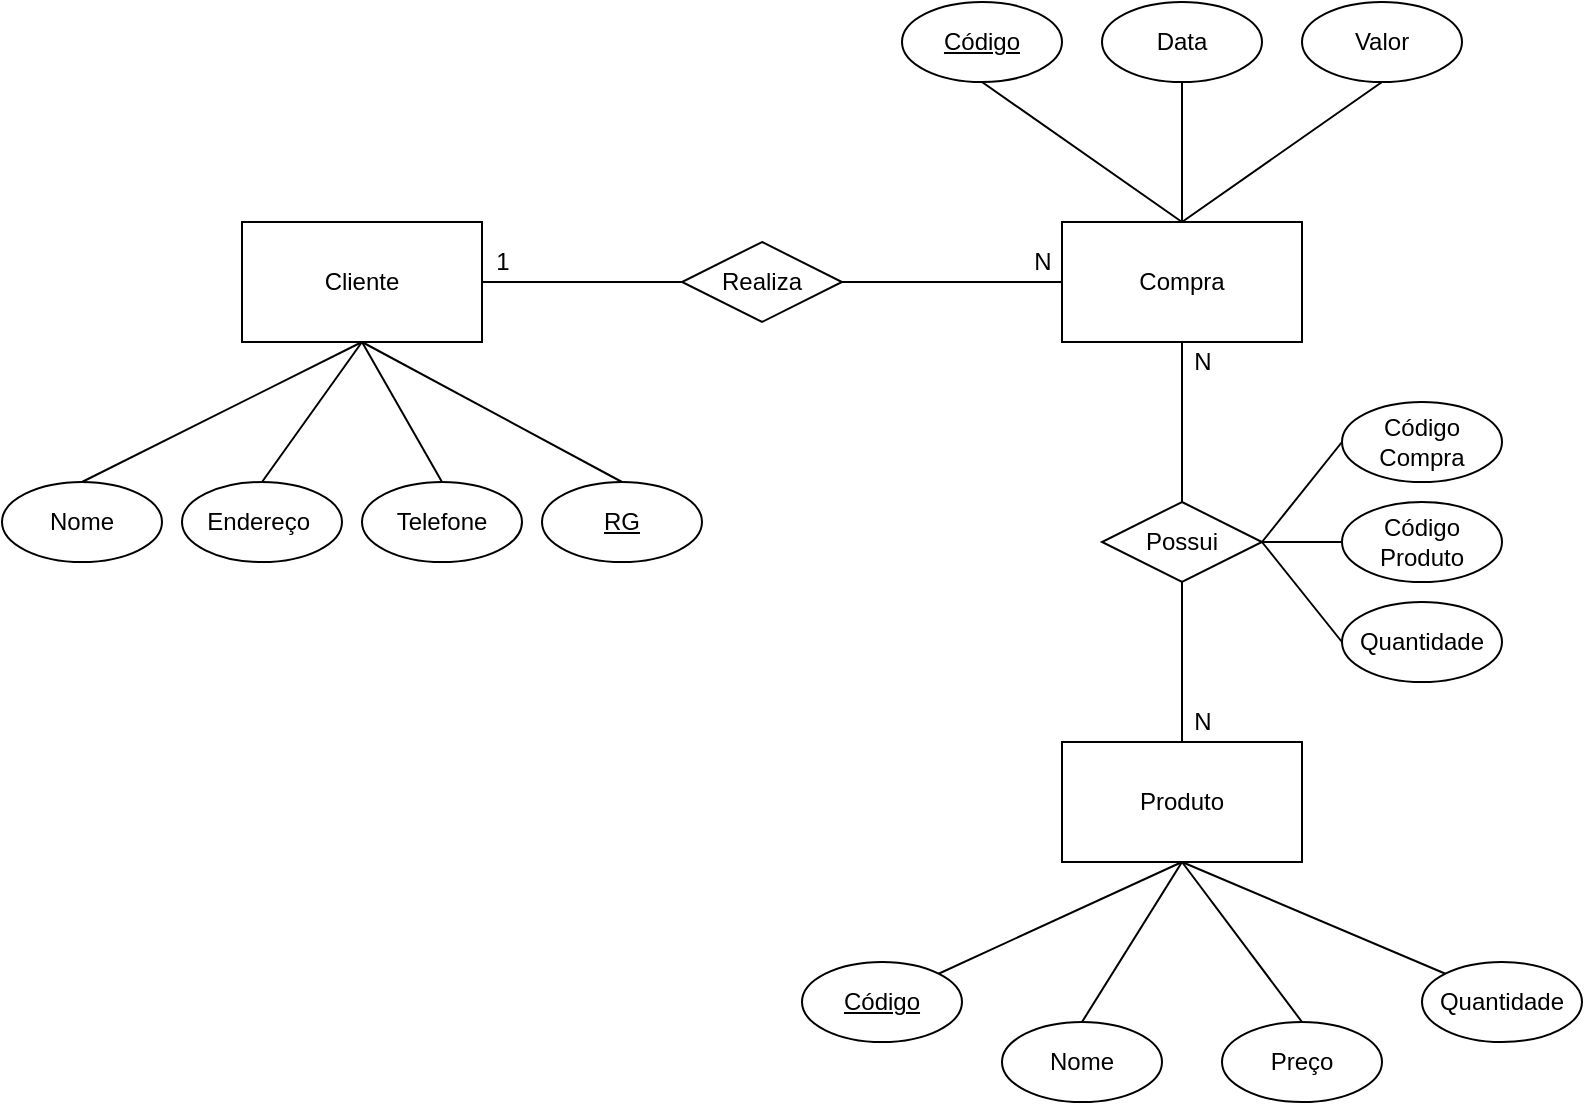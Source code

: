 <mxfile version="17.4.0" type="device"><diagram id="Yflc_sZjnRLXCXlKmzpg" name="Page-1"><mxGraphModel dx="1298" dy="866" grid="1" gridSize="10" guides="1" tooltips="1" connect="1" arrows="1" fold="1" page="1" pageScale="1" pageWidth="827" pageHeight="1169" math="0" shadow="0"><root><mxCell id="0"/><mxCell id="1" parent="0"/><mxCell id="H2qu1X6QrCYAzrEavQpK-1" value="Cliente" style="rounded=0;whiteSpace=wrap;html=1;" vertex="1" parent="1"><mxGeometry x="150" y="240" width="120" height="60" as="geometry"/></mxCell><mxCell id="H2qu1X6QrCYAzrEavQpK-2" value="Compra" style="rounded=0;whiteSpace=wrap;html=1;" vertex="1" parent="1"><mxGeometry x="560" y="240" width="120" height="60" as="geometry"/></mxCell><mxCell id="H2qu1X6QrCYAzrEavQpK-3" value="Produto" style="rounded=0;whiteSpace=wrap;html=1;" vertex="1" parent="1"><mxGeometry x="560" y="500" width="120" height="60" as="geometry"/></mxCell><mxCell id="H2qu1X6QrCYAzrEavQpK-4" value="Realiza" style="rhombus;whiteSpace=wrap;html=1;" vertex="1" parent="1"><mxGeometry x="370" y="250" width="80" height="40" as="geometry"/></mxCell><mxCell id="H2qu1X6QrCYAzrEavQpK-6" value="" style="endArrow=none;html=1;rounded=0;exitX=1;exitY=0.5;exitDx=0;exitDy=0;entryX=0;entryY=0.5;entryDx=0;entryDy=0;" edge="1" parent="1" source="H2qu1X6QrCYAzrEavQpK-4" target="H2qu1X6QrCYAzrEavQpK-2"><mxGeometry width="50" height="50" relative="1" as="geometry"><mxPoint x="390" y="470" as="sourcePoint"/><mxPoint x="440" y="420" as="targetPoint"/></mxGeometry></mxCell><mxCell id="H2qu1X6QrCYAzrEavQpK-7" value="" style="endArrow=none;html=1;rounded=0;exitX=1;exitY=0.5;exitDx=0;exitDy=0;" edge="1" parent="1" source="H2qu1X6QrCYAzrEavQpK-1" target="H2qu1X6QrCYAzrEavQpK-4"><mxGeometry width="50" height="50" relative="1" as="geometry"><mxPoint x="390" y="470" as="sourcePoint"/><mxPoint x="440" y="420" as="targetPoint"/></mxGeometry></mxCell><mxCell id="H2qu1X6QrCYAzrEavQpK-8" value="Possui" style="rhombus;whiteSpace=wrap;html=1;" vertex="1" parent="1"><mxGeometry x="580" y="380" width="80" height="40" as="geometry"/></mxCell><mxCell id="H2qu1X6QrCYAzrEavQpK-9" value="" style="endArrow=none;html=1;rounded=0;entryX=0.5;entryY=1;entryDx=0;entryDy=0;exitX=0.5;exitY=0;exitDx=0;exitDy=0;" edge="1" parent="1" source="H2qu1X6QrCYAzrEavQpK-8" target="H2qu1X6QrCYAzrEavQpK-2"><mxGeometry width="50" height="50" relative="1" as="geometry"><mxPoint x="390" y="470" as="sourcePoint"/><mxPoint x="440" y="420" as="targetPoint"/></mxGeometry></mxCell><mxCell id="H2qu1X6QrCYAzrEavQpK-10" value="" style="endArrow=none;html=1;rounded=0;entryX=0.5;entryY=1;entryDx=0;entryDy=0;exitX=0.5;exitY=0;exitDx=0;exitDy=0;" edge="1" parent="1" source="H2qu1X6QrCYAzrEavQpK-3" target="H2qu1X6QrCYAzrEavQpK-8"><mxGeometry width="50" height="50" relative="1" as="geometry"><mxPoint x="620" y="490" as="sourcePoint"/><mxPoint x="440" y="420" as="targetPoint"/></mxGeometry></mxCell><mxCell id="H2qu1X6QrCYAzrEavQpK-12" value="1" style="text;html=1;align=center;verticalAlign=middle;resizable=0;points=[];autosize=1;strokeColor=none;fillColor=none;" vertex="1" parent="1"><mxGeometry x="270" y="250" width="20" height="20" as="geometry"/></mxCell><mxCell id="H2qu1X6QrCYAzrEavQpK-13" value="N" style="text;html=1;align=center;verticalAlign=middle;resizable=0;points=[];autosize=1;strokeColor=none;fillColor=none;" vertex="1" parent="1"><mxGeometry x="540" y="250" width="20" height="20" as="geometry"/></mxCell><mxCell id="H2qu1X6QrCYAzrEavQpK-14" value="N" style="text;html=1;align=center;verticalAlign=middle;resizable=0;points=[];autosize=1;strokeColor=none;fillColor=none;" vertex="1" parent="1"><mxGeometry x="620" y="300" width="20" height="20" as="geometry"/></mxCell><mxCell id="H2qu1X6QrCYAzrEavQpK-15" value="N" style="text;html=1;align=center;verticalAlign=middle;resizable=0;points=[];autosize=1;strokeColor=none;fillColor=none;" vertex="1" parent="1"><mxGeometry x="620" y="480" width="20" height="20" as="geometry"/></mxCell><mxCell id="H2qu1X6QrCYAzrEavQpK-16" value="Nome" style="ellipse;whiteSpace=wrap;html=1;" vertex="1" parent="1"><mxGeometry x="30" y="370" width="80" height="40" as="geometry"/></mxCell><mxCell id="H2qu1X6QrCYAzrEavQpK-17" value="Endereço&amp;nbsp;" style="ellipse;whiteSpace=wrap;html=1;" vertex="1" parent="1"><mxGeometry x="120" y="370" width="80" height="40" as="geometry"/></mxCell><mxCell id="H2qu1X6QrCYAzrEavQpK-18" value="Telefone" style="ellipse;whiteSpace=wrap;html=1;" vertex="1" parent="1"><mxGeometry x="210" y="370" width="80" height="40" as="geometry"/></mxCell><mxCell id="H2qu1X6QrCYAzrEavQpK-19" value="&lt;u&gt;RG&lt;/u&gt;" style="ellipse;whiteSpace=wrap;html=1;" vertex="1" parent="1"><mxGeometry x="300" y="370" width="80" height="40" as="geometry"/></mxCell><mxCell id="H2qu1X6QrCYAzrEavQpK-20" value="" style="endArrow=none;html=1;rounded=0;exitX=0.5;exitY=0;exitDx=0;exitDy=0;entryX=0.5;entryY=1;entryDx=0;entryDy=0;" edge="1" parent="1" source="H2qu1X6QrCYAzrEavQpK-16" target="H2qu1X6QrCYAzrEavQpK-1"><mxGeometry width="50" height="50" relative="1" as="geometry"><mxPoint x="390" y="470" as="sourcePoint"/><mxPoint x="440" y="420" as="targetPoint"/></mxGeometry></mxCell><mxCell id="H2qu1X6QrCYAzrEavQpK-21" value="" style="endArrow=none;html=1;rounded=0;exitX=0.5;exitY=0;exitDx=0;exitDy=0;" edge="1" parent="1" source="H2qu1X6QrCYAzrEavQpK-17"><mxGeometry width="50" height="50" relative="1" as="geometry"><mxPoint x="390" y="470" as="sourcePoint"/><mxPoint x="210" y="300" as="targetPoint"/></mxGeometry></mxCell><mxCell id="H2qu1X6QrCYAzrEavQpK-22" value="" style="endArrow=none;html=1;rounded=0;exitX=0.5;exitY=0;exitDx=0;exitDy=0;entryX=0.5;entryY=1;entryDx=0;entryDy=0;" edge="1" parent="1" source="H2qu1X6QrCYAzrEavQpK-18" target="H2qu1X6QrCYAzrEavQpK-1"><mxGeometry width="50" height="50" relative="1" as="geometry"><mxPoint x="390" y="470" as="sourcePoint"/><mxPoint x="440" y="420" as="targetPoint"/></mxGeometry></mxCell><mxCell id="H2qu1X6QrCYAzrEavQpK-23" value="" style="endArrow=none;html=1;rounded=0;exitX=0.5;exitY=0;exitDx=0;exitDy=0;entryX=0.5;entryY=1;entryDx=0;entryDy=0;" edge="1" parent="1" source="H2qu1X6QrCYAzrEavQpK-19" target="H2qu1X6QrCYAzrEavQpK-1"><mxGeometry width="50" height="50" relative="1" as="geometry"><mxPoint x="390" y="470" as="sourcePoint"/><mxPoint x="440" y="420" as="targetPoint"/></mxGeometry></mxCell><mxCell id="H2qu1X6QrCYAzrEavQpK-24" value="&lt;u&gt;Código&lt;/u&gt;" style="ellipse;whiteSpace=wrap;html=1;" vertex="1" parent="1"><mxGeometry x="480" y="130" width="80" height="40" as="geometry"/></mxCell><mxCell id="H2qu1X6QrCYAzrEavQpK-25" value="Data" style="ellipse;whiteSpace=wrap;html=1;" vertex="1" parent="1"><mxGeometry x="580" y="130" width="80" height="40" as="geometry"/></mxCell><mxCell id="H2qu1X6QrCYAzrEavQpK-26" value="Valor" style="ellipse;whiteSpace=wrap;html=1;" vertex="1" parent="1"><mxGeometry x="680" y="130" width="80" height="40" as="geometry"/></mxCell><mxCell id="H2qu1X6QrCYAzrEavQpK-27" value="" style="endArrow=none;html=1;rounded=0;entryX=0.5;entryY=1;entryDx=0;entryDy=0;exitX=0.5;exitY=0;exitDx=0;exitDy=0;" edge="1" parent="1" source="H2qu1X6QrCYAzrEavQpK-2" target="H2qu1X6QrCYAzrEavQpK-24"><mxGeometry width="50" height="50" relative="1" as="geometry"><mxPoint x="390" y="470" as="sourcePoint"/><mxPoint x="440" y="420" as="targetPoint"/></mxGeometry></mxCell><mxCell id="H2qu1X6QrCYAzrEavQpK-28" value="" style="endArrow=none;html=1;rounded=0;entryX=0.5;entryY=1;entryDx=0;entryDy=0;exitX=0.5;exitY=0;exitDx=0;exitDy=0;" edge="1" parent="1" source="H2qu1X6QrCYAzrEavQpK-2" target="H2qu1X6QrCYAzrEavQpK-25"><mxGeometry width="50" height="50" relative="1" as="geometry"><mxPoint x="390" y="470" as="sourcePoint"/><mxPoint x="440" y="420" as="targetPoint"/></mxGeometry></mxCell><mxCell id="H2qu1X6QrCYAzrEavQpK-29" value="" style="endArrow=none;html=1;rounded=0;entryX=0.5;entryY=1;entryDx=0;entryDy=0;exitX=0.5;exitY=0;exitDx=0;exitDy=0;" edge="1" parent="1" source="H2qu1X6QrCYAzrEavQpK-2" target="H2qu1X6QrCYAzrEavQpK-26"><mxGeometry width="50" height="50" relative="1" as="geometry"><mxPoint x="390" y="470" as="sourcePoint"/><mxPoint x="440" y="420" as="targetPoint"/></mxGeometry></mxCell><mxCell id="H2qu1X6QrCYAzrEavQpK-30" value="Preço" style="ellipse;whiteSpace=wrap;html=1;" vertex="1" parent="1"><mxGeometry x="640" y="640" width="80" height="40" as="geometry"/></mxCell><mxCell id="H2qu1X6QrCYAzrEavQpK-31" value="Quantidade" style="ellipse;whiteSpace=wrap;html=1;" vertex="1" parent="1"><mxGeometry x="740" y="610" width="80" height="40" as="geometry"/></mxCell><mxCell id="H2qu1X6QrCYAzrEavQpK-32" value="Nome" style="ellipse;whiteSpace=wrap;html=1;" vertex="1" parent="1"><mxGeometry x="530" y="640" width="80" height="40" as="geometry"/></mxCell><mxCell id="H2qu1X6QrCYAzrEavQpK-33" value="&lt;u&gt;Código&lt;/u&gt;" style="ellipse;whiteSpace=wrap;html=1;" vertex="1" parent="1"><mxGeometry x="430" y="610" width="80" height="40" as="geometry"/></mxCell><mxCell id="H2qu1X6QrCYAzrEavQpK-34" value="" style="endArrow=none;html=1;rounded=0;exitX=1;exitY=0;exitDx=0;exitDy=0;entryX=0.5;entryY=1;entryDx=0;entryDy=0;" edge="1" parent="1" source="H2qu1X6QrCYAzrEavQpK-33" target="H2qu1X6QrCYAzrEavQpK-3"><mxGeometry width="50" height="50" relative="1" as="geometry"><mxPoint x="390" y="570" as="sourcePoint"/><mxPoint x="440" y="520" as="targetPoint"/></mxGeometry></mxCell><mxCell id="H2qu1X6QrCYAzrEavQpK-35" value="" style="endArrow=none;html=1;rounded=0;exitX=0.5;exitY=0;exitDx=0;exitDy=0;entryX=0.5;entryY=1;entryDx=0;entryDy=0;" edge="1" parent="1" source="H2qu1X6QrCYAzrEavQpK-32" target="H2qu1X6QrCYAzrEavQpK-3"><mxGeometry width="50" height="50" relative="1" as="geometry"><mxPoint x="390" y="570" as="sourcePoint"/><mxPoint x="440" y="520" as="targetPoint"/></mxGeometry></mxCell><mxCell id="H2qu1X6QrCYAzrEavQpK-36" value="" style="endArrow=none;html=1;rounded=0;exitX=0.5;exitY=0;exitDx=0;exitDy=0;entryX=0.5;entryY=1;entryDx=0;entryDy=0;" edge="1" parent="1" source="H2qu1X6QrCYAzrEavQpK-30" target="H2qu1X6QrCYAzrEavQpK-3"><mxGeometry width="50" height="50" relative="1" as="geometry"><mxPoint x="670" y="640" as="sourcePoint"/><mxPoint x="440" y="520" as="targetPoint"/></mxGeometry></mxCell><mxCell id="H2qu1X6QrCYAzrEavQpK-37" value="" style="endArrow=none;html=1;rounded=0;exitX=0;exitY=0;exitDx=0;exitDy=0;entryX=0.5;entryY=1;entryDx=0;entryDy=0;" edge="1" parent="1" source="H2qu1X6QrCYAzrEavQpK-31" target="H2qu1X6QrCYAzrEavQpK-3"><mxGeometry width="50" height="50" relative="1" as="geometry"><mxPoint x="390" y="570" as="sourcePoint"/><mxPoint x="440" y="520" as="targetPoint"/></mxGeometry></mxCell><mxCell id="H2qu1X6QrCYAzrEavQpK-38" value="Código Compra" style="ellipse;whiteSpace=wrap;html=1;" vertex="1" parent="1"><mxGeometry x="700" y="330" width="80" height="40" as="geometry"/></mxCell><mxCell id="H2qu1X6QrCYAzrEavQpK-39" value="Código Produto" style="ellipse;whiteSpace=wrap;html=1;" vertex="1" parent="1"><mxGeometry x="700" y="380" width="80" height="40" as="geometry"/></mxCell><mxCell id="H2qu1X6QrCYAzrEavQpK-40" value="Quantidade" style="ellipse;whiteSpace=wrap;html=1;" vertex="1" parent="1"><mxGeometry x="700" y="430" width="80" height="40" as="geometry"/></mxCell><mxCell id="H2qu1X6QrCYAzrEavQpK-41" value="" style="endArrow=none;html=1;rounded=0;entryX=0;entryY=0.5;entryDx=0;entryDy=0;exitX=1;exitY=0.5;exitDx=0;exitDy=0;" edge="1" parent="1" source="H2qu1X6QrCYAzrEavQpK-8" target="H2qu1X6QrCYAzrEavQpK-40"><mxGeometry width="50" height="50" relative="1" as="geometry"><mxPoint x="390" y="570" as="sourcePoint"/><mxPoint x="440" y="520" as="targetPoint"/></mxGeometry></mxCell><mxCell id="H2qu1X6QrCYAzrEavQpK-42" value="" style="endArrow=none;html=1;rounded=0;entryX=0;entryY=0.5;entryDx=0;entryDy=0;exitX=1;exitY=0.5;exitDx=0;exitDy=0;" edge="1" parent="1" source="H2qu1X6QrCYAzrEavQpK-8" target="H2qu1X6QrCYAzrEavQpK-39"><mxGeometry width="50" height="50" relative="1" as="geometry"><mxPoint x="390" y="570" as="sourcePoint"/><mxPoint x="440" y="520" as="targetPoint"/></mxGeometry></mxCell><mxCell id="H2qu1X6QrCYAzrEavQpK-43" value="" style="endArrow=none;html=1;rounded=0;entryX=0;entryY=0.5;entryDx=0;entryDy=0;" edge="1" parent="1" target="H2qu1X6QrCYAzrEavQpK-38"><mxGeometry width="50" height="50" relative="1" as="geometry"><mxPoint x="660" y="400" as="sourcePoint"/><mxPoint x="440" y="520" as="targetPoint"/></mxGeometry></mxCell></root></mxGraphModel></diagram></mxfile>